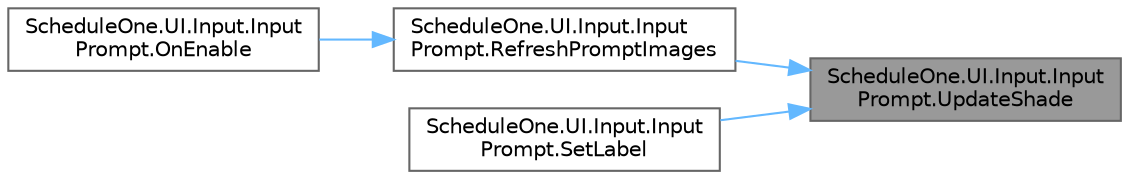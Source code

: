 digraph "ScheduleOne.UI.Input.InputPrompt.UpdateShade"
{
 // LATEX_PDF_SIZE
  bgcolor="transparent";
  edge [fontname=Helvetica,fontsize=10,labelfontname=Helvetica,labelfontsize=10];
  node [fontname=Helvetica,fontsize=10,shape=box,height=0.2,width=0.4];
  rankdir="RL";
  Node1 [id="Node000001",label="ScheduleOne.UI.Input.Input\lPrompt.UpdateShade",height=0.2,width=0.4,color="gray40", fillcolor="grey60", style="filled", fontcolor="black",tooltip=" "];
  Node1 -> Node2 [id="edge1_Node000001_Node000002",dir="back",color="steelblue1",style="solid",tooltip=" "];
  Node2 [id="Node000002",label="ScheduleOne.UI.Input.Input\lPrompt.RefreshPromptImages",height=0.2,width=0.4,color="grey40", fillcolor="white", style="filled",URL="$class_schedule_one_1_1_u_i_1_1_input_1_1_input_prompt.html#a255d8cee36aca77b9839c4472bbbe3ad",tooltip=" "];
  Node2 -> Node3 [id="edge2_Node000002_Node000003",dir="back",color="steelblue1",style="solid",tooltip=" "];
  Node3 [id="Node000003",label="ScheduleOne.UI.Input.Input\lPrompt.OnEnable",height=0.2,width=0.4,color="grey40", fillcolor="white", style="filled",URL="$class_schedule_one_1_1_u_i_1_1_input_1_1_input_prompt.html#aca073bea61280458339bf2e5b5cb2b1d",tooltip=" "];
  Node1 -> Node4 [id="edge3_Node000001_Node000004",dir="back",color="steelblue1",style="solid",tooltip=" "];
  Node4 [id="Node000004",label="ScheduleOne.UI.Input.Input\lPrompt.SetLabel",height=0.2,width=0.4,color="grey40", fillcolor="white", style="filled",URL="$class_schedule_one_1_1_u_i_1_1_input_1_1_input_prompt.html#aa59ba8fea941e7e2fb229e6ca9c466d7",tooltip=" "];
}
